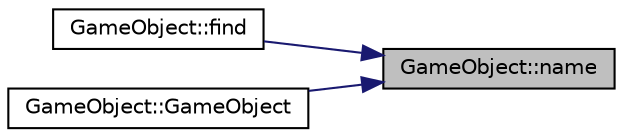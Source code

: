 digraph "GameObject::name"
{
 // LATEX_PDF_SIZE
  edge [fontname="Helvetica",fontsize="10",labelfontname="Helvetica",labelfontsize="10"];
  node [fontname="Helvetica",fontsize="10",shape=record];
  rankdir="RL";
  Node1 [label="GameObject::name",height=0.2,width=0.4,color="black", fillcolor="grey75", style="filled", fontcolor="black",tooltip=" "];
  Node1 -> Node2 [dir="back",color="midnightblue",fontsize="10",style="solid",fontname="Helvetica"];
  Node2 [label="GameObject::find",height=0.2,width=0.4,color="black", fillcolor="white", style="filled",URL="$class_game_object.html#aa68ee617ab7f7ddeb60025f35faeea0c",tooltip=" "];
  Node1 -> Node3 [dir="back",color="midnightblue",fontsize="10",style="solid",fontname="Helvetica"];
  Node3 [label="GameObject::GameObject",height=0.2,width=0.4,color="black", fillcolor="white", style="filled",URL="$class_game_object.html#a5a02dc33911d76e240ede3eef6c9dcc5",tooltip=" "];
}
